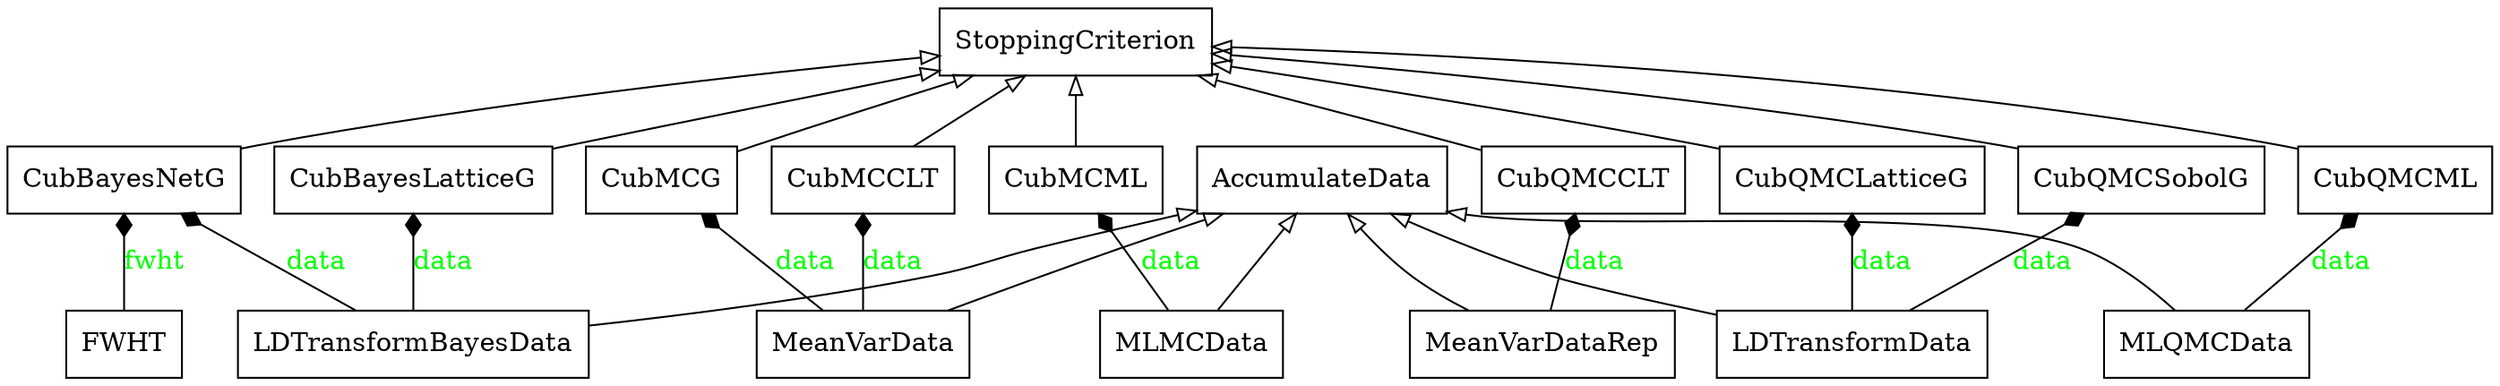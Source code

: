 digraph "classes" {
charset="utf-8"
rankdir=BT
"0" [label="AccumulateData", shape="record"];
"1" [label="CubBayesLatticeG", shape="record"];
"2" [label="CubBayesNetG", shape="record"];
"3" [label="CubMCCLT", shape="record"];
"4" [label="CubMCG", shape="record"];
"5" [label="CubMCML", shape="record"];
"6" [label="CubQMCCLT", shape="record"];
"7" [label="CubQMCLatticeG", shape="record"];
"8" [label="CubQMCML", shape="record"];
"9" [label="CubQMCSobolG", shape="record"];
"10" [label="FWHT", shape="record"];
"11" [label="LDTransformBayesData", shape="record"];
"12" [label="LDTransformData", shape="record"];
"13" [label="MLMCData", shape="record"];
"14" [label="MLQMCData", shape="record"];
"15" [label="MeanVarData", shape="record"];
"16" [label="MeanVarDataRep", shape="record"];
"17" [label="StoppingCriterion", shape="record"];
"1" -> "17" [arrowhead="empty", arrowtail="none"];
"2" -> "17" [arrowhead="empty", arrowtail="none"];
"3" -> "17" [arrowhead="empty", arrowtail="none"];
"4" -> "17" [arrowhead="empty", arrowtail="none"];
"5" -> "17" [arrowhead="empty", arrowtail="none"];
"6" -> "17" [arrowhead="empty", arrowtail="none"];
"7" -> "17" [arrowhead="empty", arrowtail="none"];
"8" -> "17" [arrowhead="empty", arrowtail="none"];
"9" -> "17" [arrowhead="empty", arrowtail="none"];
"11" -> "0" [arrowhead="empty", arrowtail="none"];
"12" -> "0" [arrowhead="empty", arrowtail="none"];
"13" -> "0" [arrowhead="empty", arrowtail="none"];
"14" -> "0" [arrowhead="empty", arrowtail="none"];
"15" -> "0" [arrowhead="empty", arrowtail="none"];
"16" -> "0" [arrowhead="empty", arrowtail="none"];
"10" -> "2" [arrowhead="diamond", arrowtail="none", fontcolor="green", label="fwht", style="solid"];
"11" -> "1" [arrowhead="diamond", arrowtail="none", fontcolor="green", label="data", style="solid"];
"11" -> "2" [arrowhead="diamond", arrowtail="none", fontcolor="green", label="data", style="solid"];
"12" -> "7" [arrowhead="diamond", arrowtail="none", fontcolor="green", label="data", style="solid"];
"12" -> "9" [arrowhead="diamond", arrowtail="none", fontcolor="green", label="data", style="solid"];
"13" -> "5" [arrowhead="diamond", arrowtail="none", fontcolor="green", label="data", style="solid"];
"14" -> "8" [arrowhead="diamond", arrowtail="none", fontcolor="green", label="data", style="solid"];
"15" -> "3" [arrowhead="diamond", arrowtail="none", fontcolor="green", label="data", style="solid"];
"15" -> "4" [arrowhead="diamond", arrowtail="none", fontcolor="green", label="data", style="solid"];
"16" -> "6" [arrowhead="diamond", arrowtail="none", fontcolor="green", label="data", style="solid"];
}
